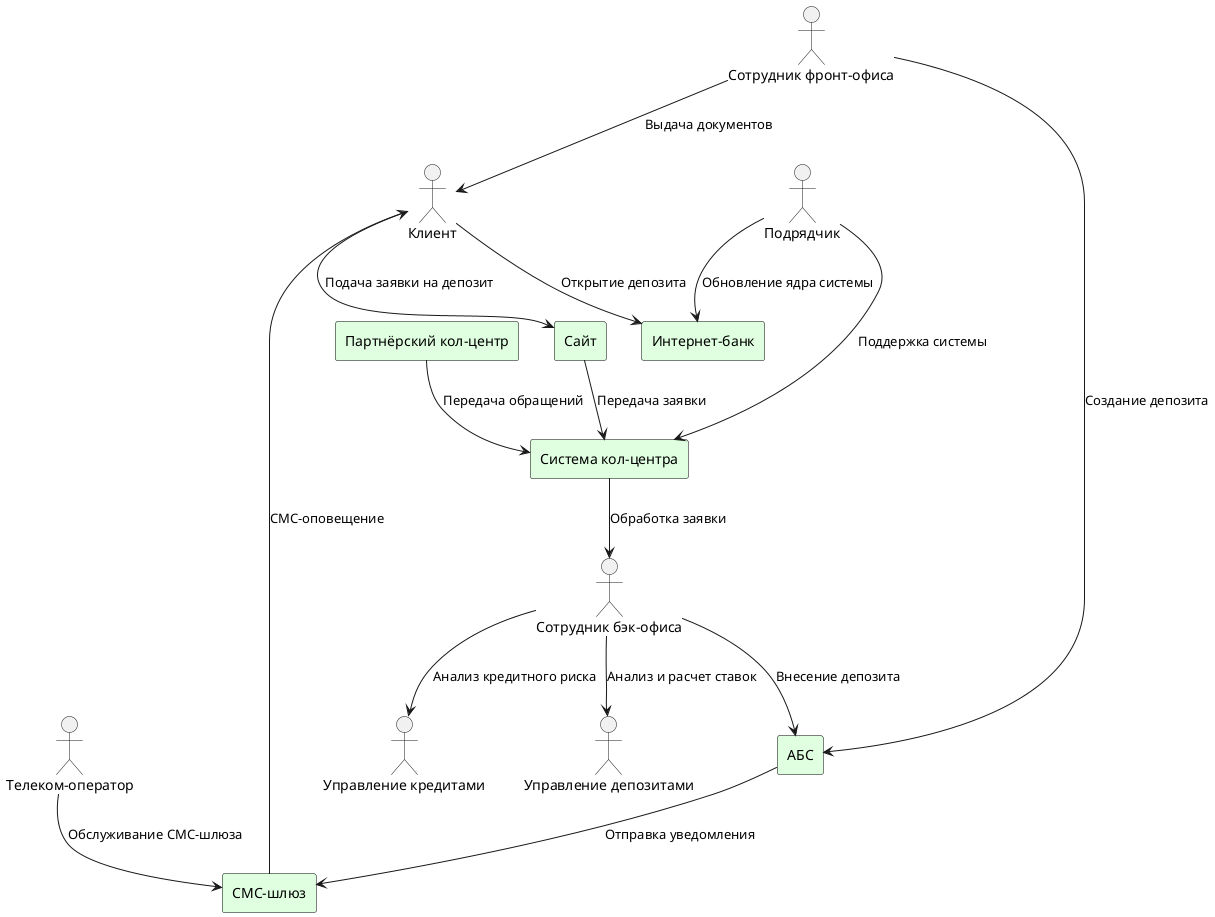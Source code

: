 @startuml
!define RECTANGLE class

skinparam rectangle {
  BackgroundColor #E0FFE0
  BorderColor black
}

actor Клиент
actor "Сотрудник фронт-офиса" as FrontOffice
actor "Сотрудник бэк-офиса" as BackOffice
actor "Подрядчик" as Contractor
actor "Телеком-оператор" as TelecomOperator

rectangle "Интернет-банк" as InternetBank
rectangle "АБС" as ABS
rectangle "Система кол-центра" as CallCenterSystem
rectangle "Партнёрский кол-центр" as PartnerCallCenter
rectangle "СМС-шлюз" as SMSGateway
rectangle "Сайт" as Website

Клиент --> InternetBank : Открытие депозита
Клиент --> Website : Подача заявки на депозит
Website --> CallCenterSystem : Передача заявки
CallCenterSystem --> BackOffice : Обработка заявки
BackOffice --> ABS : Внесение депозита
ABS --> SMSGateway : Отправка уведомления
SMSGateway --> Клиент : СМС-оповещение

FrontOffice --> ABS : Создание депозита
FrontOffice --> Клиент : Выдача документов

PartnerCallCenter --> CallCenterSystem : Передача обращений

Contractor --> InternetBank : Обновление ядра системы
Contractor --> CallCenterSystem : Поддержка системы
TelecomOperator --> SMSGateway : Обслуживание СМС-шлюза

BackOffice --> "Управление депозитами" : Анализ и расчет ставок
BackOffice --> "Управление кредитами" : Анализ кредитного риска

@enduml
